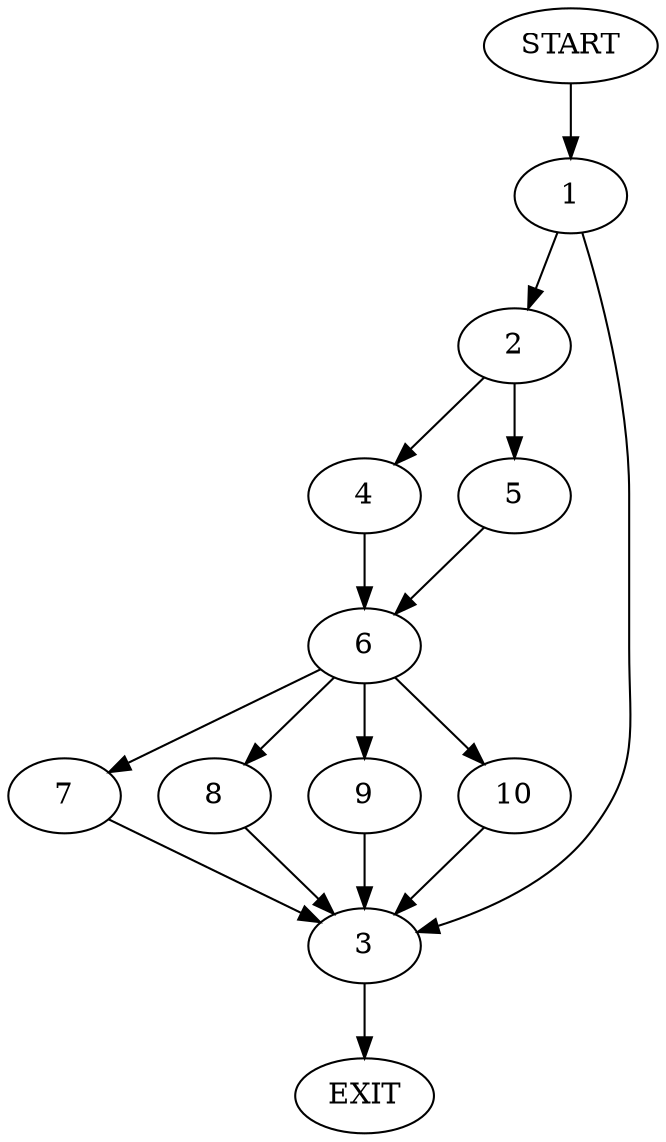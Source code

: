 digraph {
0 [label="START"]
11 [label="EXIT"]
0 -> 1
1 -> 2
1 -> 3
2 -> 4
2 -> 5
3 -> 11
4 -> 6
5 -> 6
6 -> 7
6 -> 8
6 -> 9
6 -> 10
10 -> 3
8 -> 3
9 -> 3
7 -> 3
}
